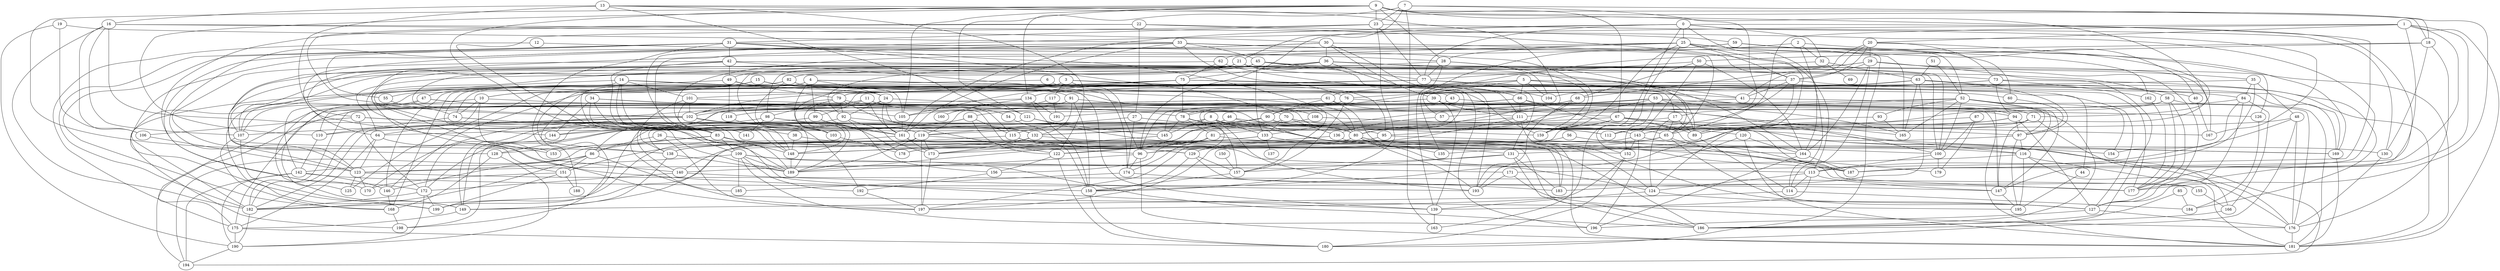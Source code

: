 graph {
  7 -- 17;
  53 -- 133;
  143 -- 197;
  56 -- 138;
  139 -- 163;
  22 -- 172;
  128 -- 190;
  61 -- 100;
  109 -- 186;
  3 -- 177;
  113 -- 147;
  2 -- 32;
  47 -- 183;
  98 -- 176;
  42 -- 123;
  25 -- 52;
  90 -- 172;
  82 -- 168;
  14 -- 24;
  173 -- 197;
  32 -- 69;
  75 -- 138;
  29 -- 180;
  52 -- 154;
  72 -- 132;
  24 -- 92;
  7 -- 21;
  45 -- 133;
  36 -- 75;
  16 -- 106;
  88 -- 122;
  9 -- 67;
  21 -- 41;
  78 -- 157;
  61 -- 86;
  113 -- 124;
  120 -- 181;
  161 -- 182;
  172 -- 182;
  192 -- 197;
  101 -- 140;
  59 -- 162;
  15 -- 146;
  3 -- 10;
  91 -- 132;
  23 -- 77;
  83 -- 128;
  21 -- 153;
  32 -- 64;
  131 -- 186;
  53 -- 105;
  143 -- 169;
  105 -- 161;
  64 -- 123;
  25 -- 159;
  68 -- 102;
  168 -- 198;
  9 -- 71;
  66 -- 187;
  169 -- 181;
  61 -- 90;
  101 -- 126;
  71 -- 131;
  119 -- 189;
  84 -- 88;
  51 -- 63;
  22 -- 27;
  155 -- 166;
  164 -- 196;
  31 -- 188;
  3 -- 117;
  36 -- 65;
  46 -- 97;
  86 -- 142;
  29 -- 35;
  77 -- 84;
  85 -- 186;
  138 -- 189;
  86 -- 151;
  113 -- 114;
  58 -- 89;
  42 -- 72;
  21 -- 49;
  142 -- 177;
  172 -- 190;
  25 -- 28;
  101 -- 148;
  172 -- 199;
  19 -- 106;
  83 -- 109;
  75 -- 105;
  134 -- 191;
  94 -- 127;
  5 -- 198;
  32 -- 63;
  4 -- 99;
  45 -- 100;
  3 -- 103;
  136 -- 138;
  6 -- 10;
  25 -- 149;
  49 -- 79;
  26 -- 86;
  149 -- 175;
  77 -- 79;
  86 -- 146;
  42 -- 58;
  13 -- 171;
  59 -- 138;
  8 -- 65;
  35 -- 189;
  1 -- 187;
  13 -- 189;
  83 -- 86;
  59 -- 165;
  28 -- 159;
  91 -- 108;
  142 -- 190;
  83 -- 113;
  119 -- 197;
  80 -- 178;
  52 -- 116;
  95 -- 96;
  92 -- 198;
  10 -- 119;
  145 -- 173;
  72 -- 112;
  22 -- 102;
  73 -- 184;
  101 -- 102;
  70 -- 133;
  24 -- 175;
  99 -- 178;
  67 -- 155;
  90 -- 120;
  16 -- 189;
  102 -- 103;
  48 -- 132;
  60 -- 97;
  4 -- 44;
  52 -- 93;
  100 -- 179;
  31 -- 70;
  131 -- 157;
  75 -- 104;
  52 -- 111;
  1 -- 38;
  115 -- 149;
  124 -- 127;
  42 -- 174;
  81 -- 156;
  116 -- 123;
  81 -- 174;
  1 -- 65;
  19 -- 190;
  5 -- 17;
  31 -- 182;
  89 -- 114;
  107 -- 168;
  24 -- 161;
  36 -- 126;
  17 -- 122;
  150 -- 157;
  8 -- 64;
  20 -- 29;
  90 -- 115;
  1 -- 177;
  79 -- 115;
  134 -- 158;
  29 -- 114;
  41 -- 97;
  26 -- 197;
  50 -- 164;
  58 -- 177;
  53 -- 71;
  53 -- 80;
  53 -- 89;
  2 -- 114;
  108 -- 132;
  31 -- 159;
  93 -- 143;
  74 -- 139;
  45 -- 103;
  31 -- 168;
  117 -- 119;
  9 -- 28;
  114 -- 184;
  15 -- 80;
  79 -- 92;
  96 -- 181;
  171 -- 193;
  1 -- 181;
  48 -- 113;
  31 -- 42;
  123 -- 125;
  92 -- 156;
  4 -- 43;
  21 -- 123;
  175 -- 190;
  58 -- 181;
  54 -- 129;
  152 -- 197;
  122 -- 156;
  0 -- 167;
  62 -- 151;
  84 -- 166;
  14 -- 101;
  47 -- 107;
  30 -- 36;
  36 -- 107;
  0 -- 32;
  82 -- 83;
  63 -- 97;
  20 -- 37;
  28 -- 139;
  21 -- 100;
  33 -- 65;
  121 -- 187;
  68 -- 193;
  42 -- 141;
  13 -- 16;
  16 -- 30;
  102 -- 182;
  78 -- 81;
  18 -- 57;
  44 -- 195;
  17 -- 89;
  36 -- 111;
  99 -- 149;
  28 -- 107;
  38 -- 148;
  11 -- 54;
  9 -- 121;
  63 -- 101;
  14 -- 199;
  12 -- 28;
  132 -- 173;
  4 -- 24;
  79 -- 185;
  115 -- 129;
  22 -- 59;
  133 -- 183;
  27 -- 174;
  39 -- 139;
  30 -- 170;
  4 -- 127;
  55 -- 74;
  52 -- 176;
  143 -- 196;
  66 -- 111;
  43 -- 118;
  15 -- 47;
  23 -- 158;
  103 -- 178;
  72 -- 172;
  45 -- 164;
  87 -- 179;
  88 -- 144;
  109 -- 185;
  82 -- 91;
  77 -- 125;
  140 -- 172;
  77 -- 134;
  80 -- 130;
  61 -- 135;
  33 -- 64;
  132 -- 186;
  133 -- 151;
  81 -- 122;
  90 -- 189;
  74 -- 83;
  20 -- 112;
  63 -- 181;
  102 -- 172;
  0 -- 161;
  74 -- 110;
  11 -- 161;
  21 -- 193;
  158 -- 180;
  11 -- 170;
  67 -- 89;
  25 -- 181;
  36 -- 92;
  46 -- 124;
  109 -- 171;
  100 -- 113;
  5 -- 104;
  121 -- 145;
  129 -- 158;
  109 -- 189;
  98 -- 161;
  25 -- 37;
  27 -- 119;
  133 -- 137;
  8 -- 133;
  39 -- 111;
  91 -- 158;
  174 -- 183;
  75 -- 159;
  11 -- 165;
  23 -- 130;
  59 -- 62;
  17 -- 65;
  4 -- 144;
  64 -- 158;
  127 -- 196;
  46 -- 119;
  14 -- 148;
  5 -- 90;
  92 -- 95;
  86 -- 182;
  67 -- 178;
  120 -- 193;
  33 -- 45;
  162 -- 177;
  7 -- 163;
  71 -- 166;
  66 -- 78;
  94 -- 158;
  106 -- 123;
  66 -- 96;
  33 -- 148;
  108 -- 169;
  2 -- 169;
  25 -- 180;
  65 -- 127;
  34 -- 158;
  9 -- 83;
  129 -- 157;
  61 -- 102;
  86 -- 195;
  80 -- 124;
  73 -- 76;
  33 -- 40;
  142 -- 194;
  97 -- 195;
  73 -- 94;
  30 -- 123;
  9 -- 177;
  95 -- 100;
  29 -- 164;
  48 -- 186;
  52 -- 147;
  84 -- 127;
  52 -- 165;
  7 -- 23;
  33 -- 161;
  88 -- 115;
  38 -- 96;
  34 -- 144;
  116 -- 195;
  49 -- 105;
  5 -- 89;
  67 -- 159;
  57 -- 136;
  132 -- 148;
  15 -- 139;
  102 -- 107;
  0 -- 96;
  71 -- 147;
  51 -- 52;
  146 -- 168;
  87 -- 100;
  83 -- 148;
  13 -- 80;
  25 -- 152;
  68 -- 95;
  116 -- 181;
  5 -- 66;
  97 -- 140;
  85 -- 184;
  58 -- 78;
  78 -- 145;
  49 -- 118;
  107 -- 199;
  98 -- 141;
  119 -- 173;
  113 -- 139;
  18 -- 130;
  91 -- 102;
  62 -- 75;
  5 -- 169;
  23 -- 83;
  35 -- 48;
  123 -- 170;
  80 -- 199;
  63 -- 165;
  131 -- 183;
  72 -- 106;
  45 -- 98;
  9 -- 23;
  56 -- 116;
  93 -- 165;
  37 -- 112;
  62 -- 196;
  76 -- 94;
  39 -- 194;
  116 -- 176;
  127 -- 176;
  5 -- 61;
  29 -- 37;
  70 -- 136;
  35 -- 187;
  121 -- 138;
  67 -- 167;
  79 -- 132;
  0 -- 77;
  31 -- 55;
  134 -- 175;
  119 -- 186;
  20 -- 73;
  29 -- 140;
  4 -- 74;
  80 -- 194;
  124 -- 139;
  40 -- 167;
  143 -- 152;
  8 -- 193;
  25 -- 124;
  37 -- 89;
  9 -- 18;
  45 -- 102;
  3 -- 96;
  37 -- 107;
  10 -- 153;
  109 -- 123;
  126 -- 184;
  14 -- 141;
  118 -- 189;
  27 -- 80;
  96 -- 189;
  20 -- 41;
  16 -- 187;
  94 -- 97;
  91 -- 110;
  20 -- 68;
  175 -- 180;
  11 -- 99;
  52 -- 100;
  92 -- 173;
  63 -- 146;
  81 -- 154;
  176 -- 181;
  2 -- 135;
  157 -- 158;
  22 -- 113;
  97 -- 116;
  14 -- 109;
  78 -- 112;
  66 -- 147;
  50 -- 68;
  43 -- 181;
  50 -- 77;
  47 -- 142;
  42 -- 73;
  161 -- 164;
  24 -- 186;
  161 -- 173;
  16 -- 182;
  75 -- 79;
  151 -- 199;
  39 -- 67;
  111 -- 181;
  94 -- 110;
  123 -- 155;
  80 -- 193;
  87 -- 89;
  34 -- 83;
  10 -- 125;
  31 -- 157;
  15 -- 60;
  138 -- 149;
  30 -- 39;
  82 -- 95;
  142 -- 146;
  17 -- 124;
  65 -- 173;
  30 -- 66;
  148 -- 189;
  119 -- 153;
  76 -- 182;
  76 -- 191;
  134 -- 160;
  11 -- 80;
  34 -- 78;
  102 -- 194;
  164 -- 187;
  15 -- 55;
  24 -- 122;
  156 -- 192;
  13 -- 122;
  12 -- 175;
  47 -- 105;
  1 -- 147;
  70 -- 116;
  71 -- 81;
  99 -- 161;
  130 -- 176;
  96 -- 174;
  65 -- 177;
  63 -- 104;
  23 -- 31;
  75 -- 78;
  50 -- 143;
  131 -- 140;
  77 -- 169;
  15 -- 41;
  73 -- 162;
  4 -- 148;
  52 -- 197;
  136 -- 187;
  0 -- 25;
  42 -- 49;
  79 -- 98;
  36 -- 127;
  9 -- 110;
  190 -- 194;
  82 -- 103;
  182 -- 190;
  9 -- 128;
  140 -- 193;
  49 -- 182;
  33 -- 76;
  10 -- 74;
  18 -- 176;
  15 -- 198;
  0 -- 164;
  45 -- 77;
  114 -- 149;
  84 -- 154;
  14 -- 80;
  3 -- 80;
  122 -- 180;
  13 -- 121;
  18 -- 50;
  64 -- 175;
  19 -- 33;
  68 -- 145;
  9 -- 105;
  34 -- 189;
  171 -- 176;
  109 -- 192;
  151 -- 170;
  41 -- 57;
  111 -- 143;
  151 -- 188;
  98 -- 182;
  144 -- 149;
  115 -- 131;
  1 -- 20;
  152 -- 180;
  37 -- 41;
  8 -- 145;
  102 -- 179;
  7 -- 18;
  0 -- 177;
  53 -- 152;
  67 -- 96;
  28 -- 77;
  88 -- 128;
  65 -- 135;
  30 -- 37;
  147 -- 195;
  28 -- 104;
  129 -- 147;
  117 -- 191;
  111 -- 129;
  109 -- 196;
  26 -- 152;
  111 -- 138;
  6 -- 94;
  110 -- 142;
  10 -- 64;
  73 -- 102;
  48 -- 176;
  63 -- 183;
  35 -- 84;
  0 -- 163;
  166 -- 186;
  59 -- 60;
  16 -- 107;
  53 -- 165;
  128 -- 168;
  120 -- 164;
  25 -- 192;
  46 -- 144;
  76 -- 157;
  29 -- 82;
  7 -- 134;
  77 -- 131;
  58 -- 127;
  80 -- 127;
  90 -- 159;
  36 -- 197;
  133 -- 148;
  70 -- 199;
  29 -- 167;
  37 -- 40;
  11 -- 149;
  174 -- 185;
}
